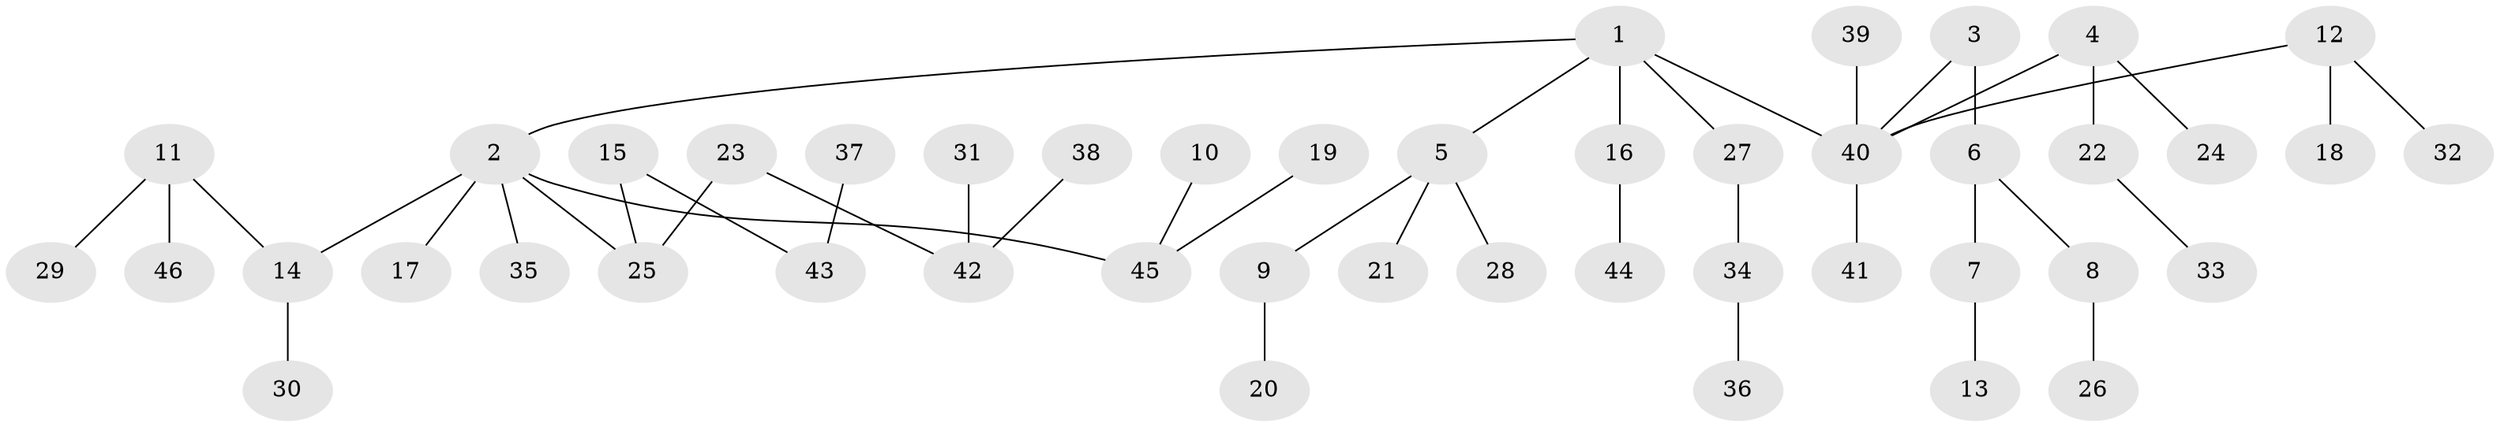// original degree distribution, {4: 0.07608695652173914, 2: 0.2391304347826087, 5: 0.03260869565217391, 3: 0.15217391304347827, 8: 0.010869565217391304, 1: 0.4891304347826087}
// Generated by graph-tools (version 1.1) at 2025/02/03/09/25 03:02:24]
// undirected, 46 vertices, 45 edges
graph export_dot {
graph [start="1"]
  node [color=gray90,style=filled];
  1;
  2;
  3;
  4;
  5;
  6;
  7;
  8;
  9;
  10;
  11;
  12;
  13;
  14;
  15;
  16;
  17;
  18;
  19;
  20;
  21;
  22;
  23;
  24;
  25;
  26;
  27;
  28;
  29;
  30;
  31;
  32;
  33;
  34;
  35;
  36;
  37;
  38;
  39;
  40;
  41;
  42;
  43;
  44;
  45;
  46;
  1 -- 2 [weight=1.0];
  1 -- 5 [weight=1.0];
  1 -- 16 [weight=1.0];
  1 -- 27 [weight=1.0];
  1 -- 40 [weight=1.0];
  2 -- 14 [weight=1.0];
  2 -- 17 [weight=1.0];
  2 -- 25 [weight=1.0];
  2 -- 35 [weight=1.0];
  2 -- 45 [weight=1.0];
  3 -- 6 [weight=1.0];
  3 -- 40 [weight=1.0];
  4 -- 22 [weight=1.0];
  4 -- 24 [weight=1.0];
  4 -- 40 [weight=1.0];
  5 -- 9 [weight=1.0];
  5 -- 21 [weight=1.0];
  5 -- 28 [weight=1.0];
  6 -- 7 [weight=1.0];
  6 -- 8 [weight=1.0];
  7 -- 13 [weight=1.0];
  8 -- 26 [weight=1.0];
  9 -- 20 [weight=1.0];
  10 -- 45 [weight=1.0];
  11 -- 14 [weight=1.0];
  11 -- 29 [weight=1.0];
  11 -- 46 [weight=1.0];
  12 -- 18 [weight=1.0];
  12 -- 32 [weight=1.0];
  12 -- 40 [weight=1.0];
  14 -- 30 [weight=1.0];
  15 -- 25 [weight=1.0];
  15 -- 43 [weight=1.0];
  16 -- 44 [weight=1.0];
  19 -- 45 [weight=1.0];
  22 -- 33 [weight=1.0];
  23 -- 25 [weight=1.0];
  23 -- 42 [weight=1.0];
  27 -- 34 [weight=1.0];
  31 -- 42 [weight=1.0];
  34 -- 36 [weight=1.0];
  37 -- 43 [weight=1.0];
  38 -- 42 [weight=1.0];
  39 -- 40 [weight=1.0];
  40 -- 41 [weight=1.0];
}
